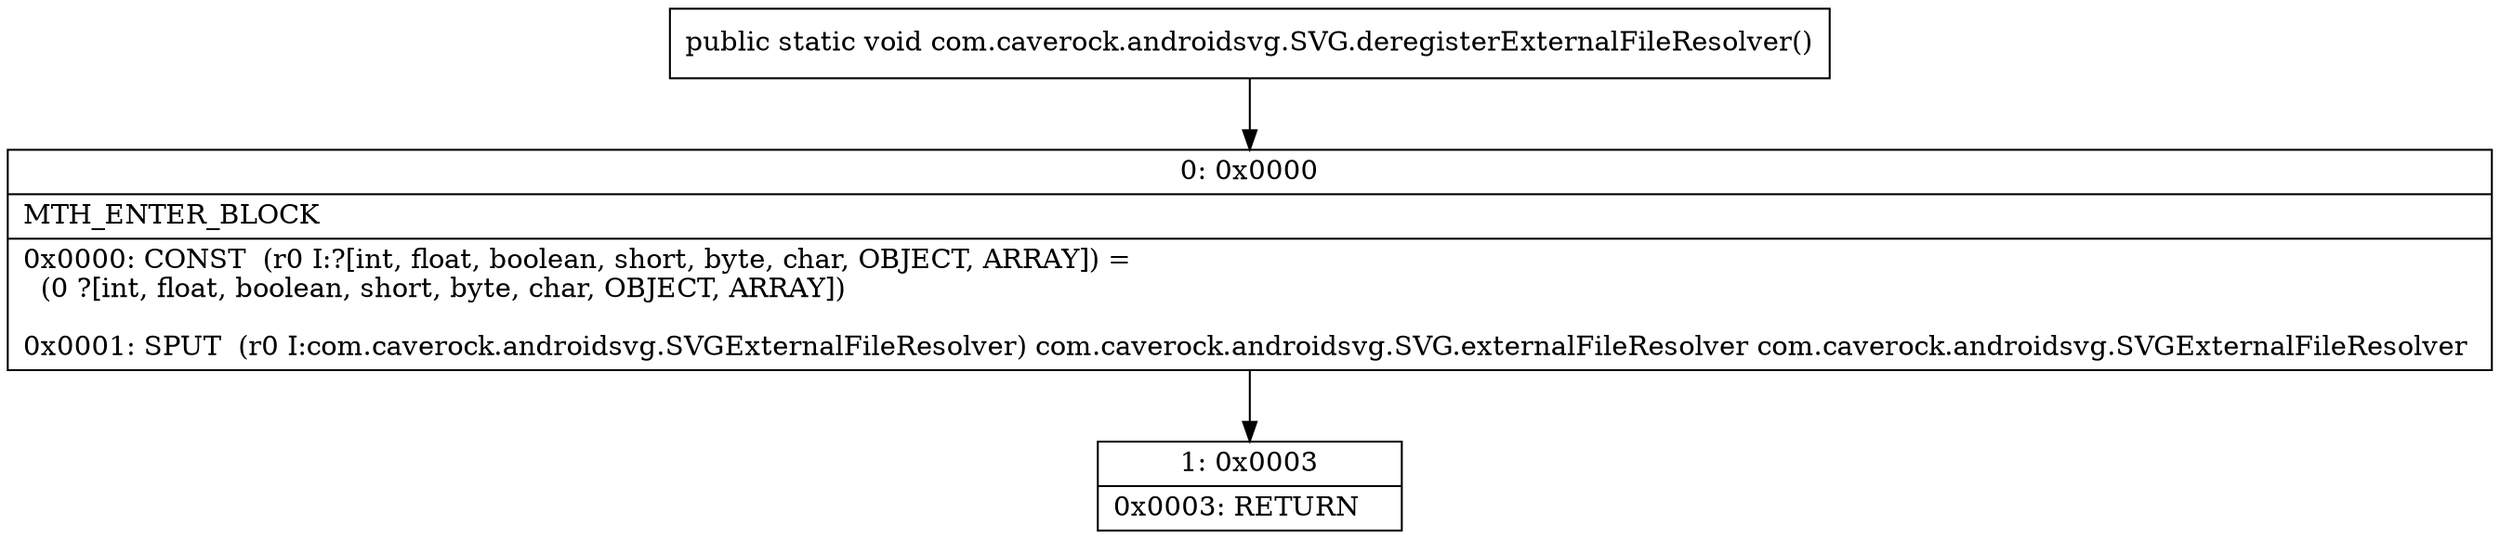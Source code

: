 digraph "CFG forcom.caverock.androidsvg.SVG.deregisterExternalFileResolver()V" {
Node_0 [shape=record,label="{0\:\ 0x0000|MTH_ENTER_BLOCK\l|0x0000: CONST  (r0 I:?[int, float, boolean, short, byte, char, OBJECT, ARRAY]) = \l  (0 ?[int, float, boolean, short, byte, char, OBJECT, ARRAY])\l \l0x0001: SPUT  (r0 I:com.caverock.androidsvg.SVGExternalFileResolver) com.caverock.androidsvg.SVG.externalFileResolver com.caverock.androidsvg.SVGExternalFileResolver \l}"];
Node_1 [shape=record,label="{1\:\ 0x0003|0x0003: RETURN   \l}"];
MethodNode[shape=record,label="{public static void com.caverock.androidsvg.SVG.deregisterExternalFileResolver() }"];
MethodNode -> Node_0;
Node_0 -> Node_1;
}

